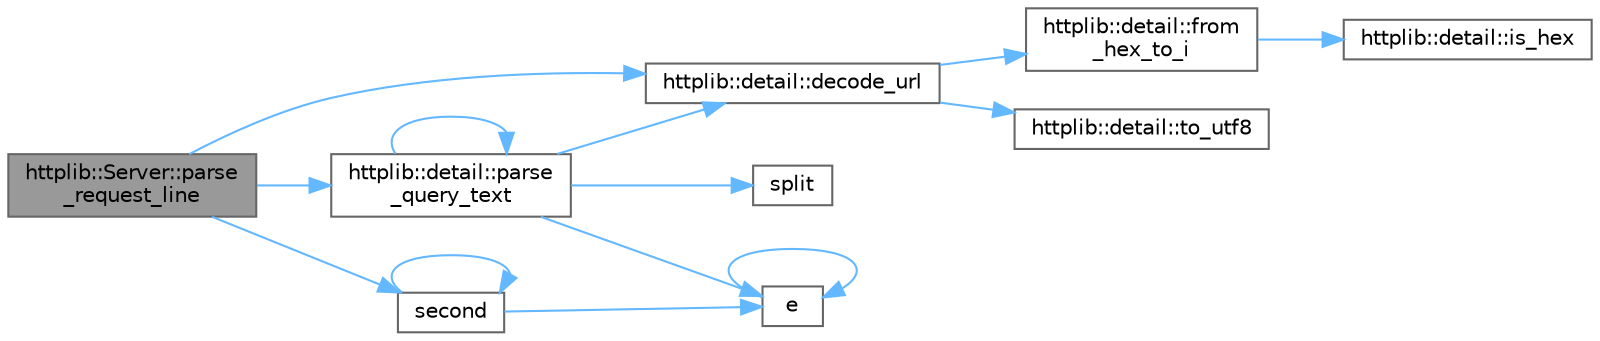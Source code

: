 digraph "httplib::Server::parse_request_line"
{
 // LATEX_PDF_SIZE
  bgcolor="transparent";
  edge [fontname=Helvetica,fontsize=10,labelfontname=Helvetica,labelfontsize=10];
  node [fontname=Helvetica,fontsize=10,shape=box,height=0.2,width=0.4];
  rankdir="LR";
  Node1 [id="Node000001",label="httplib::Server::parse\l_request_line",height=0.2,width=0.4,color="gray40", fillcolor="grey60", style="filled", fontcolor="black",tooltip=" "];
  Node1 -> Node2 [id="edge14_Node000001_Node000002",color="steelblue1",style="solid",tooltip=" "];
  Node2 [id="Node000002",label="httplib::detail::decode_url",height=0.2,width=0.4,color="grey40", fillcolor="white", style="filled",URL="$namespacehttplib_1_1detail.html#ad9a33d8ea46a298f605165c2d7a11626",tooltip=" "];
  Node2 -> Node3 [id="edge15_Node000002_Node000003",color="steelblue1",style="solid",tooltip=" "];
  Node3 [id="Node000003",label="httplib::detail::from\l_hex_to_i",height=0.2,width=0.4,color="grey40", fillcolor="white", style="filled",URL="$namespacehttplib_1_1detail.html#a62592aa626f8ab0e3af59e681a28ac1b",tooltip=" "];
  Node3 -> Node4 [id="edge16_Node000003_Node000004",color="steelblue1",style="solid",tooltip=" "];
  Node4 [id="Node000004",label="httplib::detail::is_hex",height=0.2,width=0.4,color="grey40", fillcolor="white", style="filled",URL="$namespacehttplib_1_1detail.html#a4a74a4e9cde826f1a91894f63ddb2d9a",tooltip=" "];
  Node2 -> Node5 [id="edge17_Node000002_Node000005",color="steelblue1",style="solid",tooltip=" "];
  Node5 [id="Node000005",label="httplib::detail::to_utf8",height=0.2,width=0.4,color="grey40", fillcolor="white", style="filled",URL="$namespacehttplib_1_1detail.html#a011d617356300d12aeb93d2dda1560b9",tooltip=" "];
  Node1 -> Node6 [id="edge18_Node000001_Node000006",color="steelblue1",style="solid",tooltip=" "];
  Node6 [id="Node000006",label="httplib::detail::parse\l_query_text",height=0.2,width=0.4,color="grey40", fillcolor="white", style="filled",URL="$namespacehttplib_1_1detail.html#acd471412f59b3f94884fcb9e7986a480",tooltip=" "];
  Node6 -> Node2 [id="edge19_Node000006_Node000002",color="steelblue1",style="solid",tooltip=" "];
  Node6 -> Node7 [id="edge20_Node000006_Node000007",color="steelblue1",style="solid",tooltip=" "];
  Node7 [id="Node000007",label="e",height=0.2,width=0.4,color="grey40", fillcolor="white", style="filled",URL="$_cwise__array__power__array_8cpp.html#a9cb86ff854760bf91a154f2724a9101d",tooltip=" "];
  Node7 -> Node7 [id="edge21_Node000007_Node000007",color="steelblue1",style="solid",tooltip=" "];
  Node6 -> Node6 [id="edge22_Node000006_Node000006",color="steelblue1",style="solid",tooltip=" "];
  Node6 -> Node8 [id="edge23_Node000006_Node000008",color="steelblue1",style="solid",tooltip=" "];
  Node8 [id="Node000008",label="split",height=0.2,width=0.4,color="grey40", fillcolor="white", style="filled",URL="$dff__run_8cpp.html#a0711bc625a1e6944ca62107b5847365f",tooltip=" "];
  Node1 -> Node9 [id="edge24_Node000001_Node000009",color="steelblue1",style="solid",tooltip=" "];
  Node9 [id="Node000009",label="second",height=0.2,width=0.4,color="grey40", fillcolor="white", style="filled",URL="$second___n_o_n_e_8f.html#ae9f971a8b343bd2fcb85c3b16da97f10",tooltip="SECOND returns nothing"];
  Node9 -> Node7 [id="edge25_Node000009_Node000007",color="steelblue1",style="solid",tooltip=" "];
  Node9 -> Node9 [id="edge26_Node000009_Node000009",color="steelblue1",style="solid",tooltip=" "];
}
